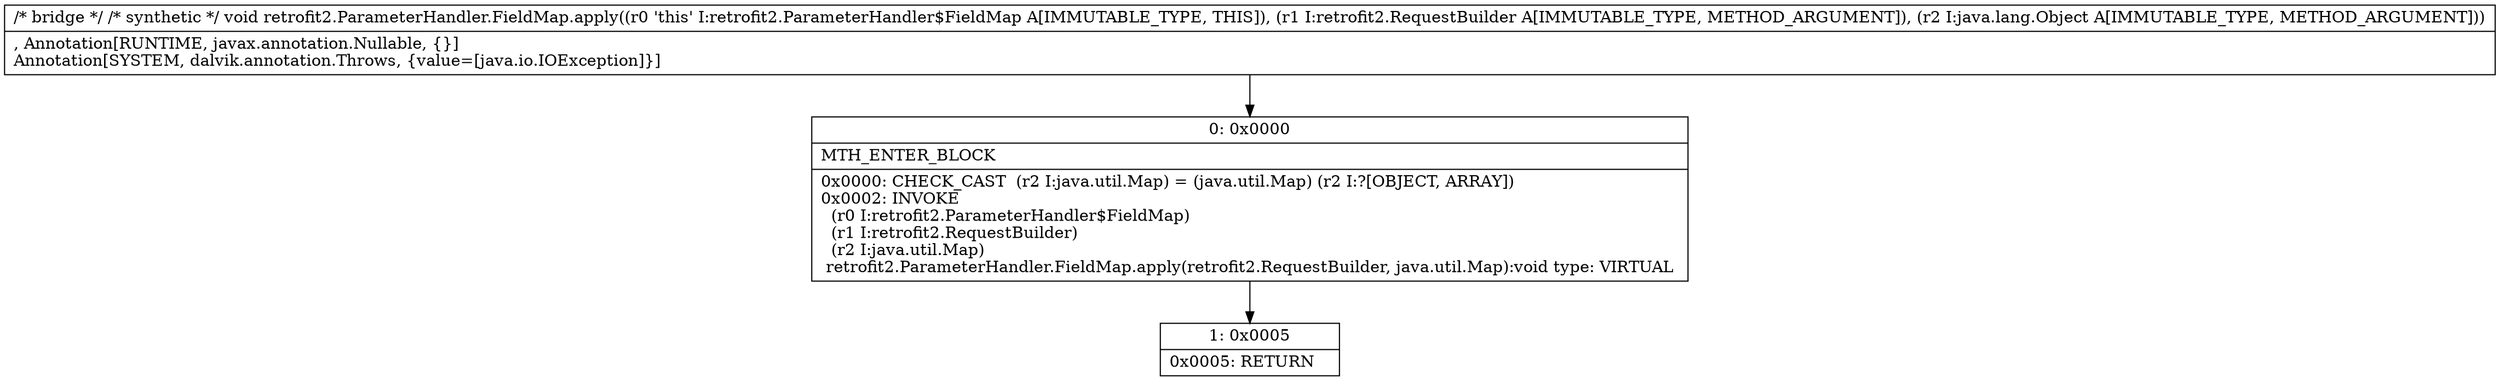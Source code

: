 digraph "CFG forretrofit2.ParameterHandler.FieldMap.apply(Lretrofit2\/RequestBuilder;Ljava\/lang\/Object;)V" {
Node_0 [shape=record,label="{0\:\ 0x0000|MTH_ENTER_BLOCK\l|0x0000: CHECK_CAST  (r2 I:java.util.Map) = (java.util.Map) (r2 I:?[OBJECT, ARRAY]) \l0x0002: INVOKE  \l  (r0 I:retrofit2.ParameterHandler$FieldMap)\l  (r1 I:retrofit2.RequestBuilder)\l  (r2 I:java.util.Map)\l retrofit2.ParameterHandler.FieldMap.apply(retrofit2.RequestBuilder, java.util.Map):void type: VIRTUAL \l}"];
Node_1 [shape=record,label="{1\:\ 0x0005|0x0005: RETURN   \l}"];
MethodNode[shape=record,label="{\/* bridge *\/ \/* synthetic *\/ void retrofit2.ParameterHandler.FieldMap.apply((r0 'this' I:retrofit2.ParameterHandler$FieldMap A[IMMUTABLE_TYPE, THIS]), (r1 I:retrofit2.RequestBuilder A[IMMUTABLE_TYPE, METHOD_ARGUMENT]), (r2 I:java.lang.Object A[IMMUTABLE_TYPE, METHOD_ARGUMENT]))  | , Annotation[RUNTIME, javax.annotation.Nullable, \{\}]\lAnnotation[SYSTEM, dalvik.annotation.Throws, \{value=[java.io.IOException]\}]\l}"];
MethodNode -> Node_0;
Node_0 -> Node_1;
}

